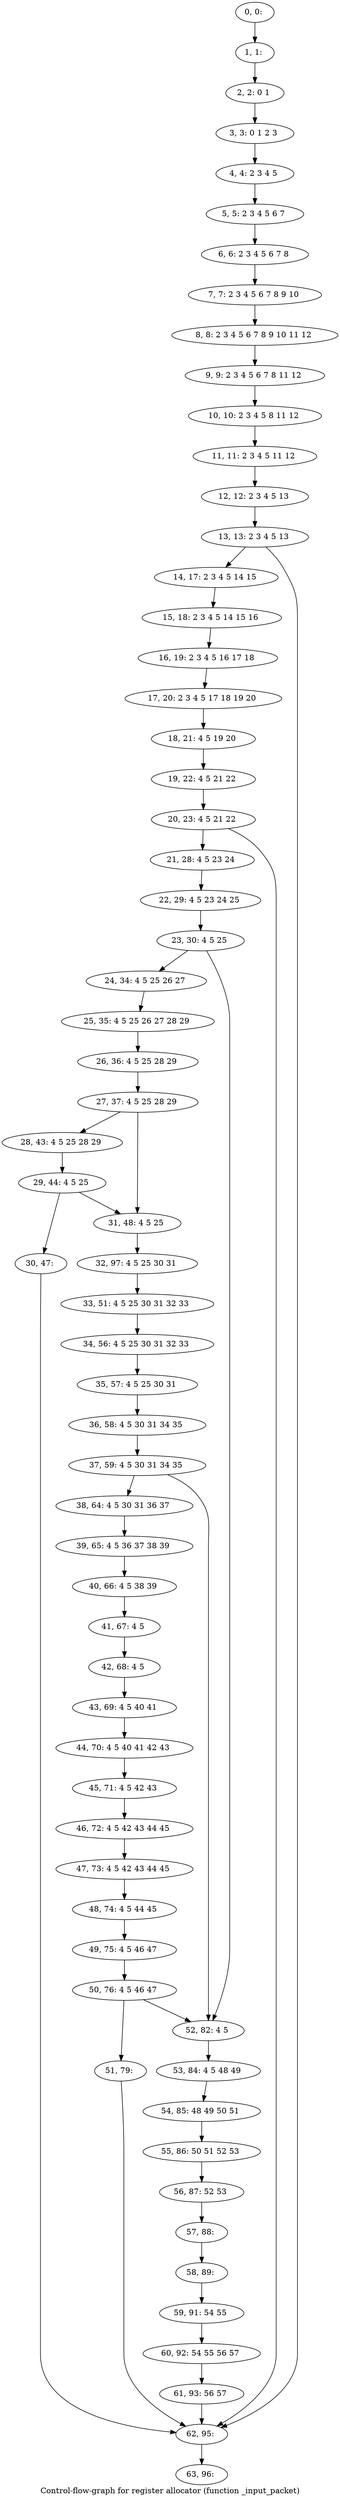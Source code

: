 digraph G {
graph [label="Control-flow-graph for register allocator (function _input_packet)"]
0[label="0, 0: "];
1[label="1, 1: "];
2[label="2, 2: 0 1 "];
3[label="3, 3: 0 1 2 3 "];
4[label="4, 4: 2 3 4 5 "];
5[label="5, 5: 2 3 4 5 6 7 "];
6[label="6, 6: 2 3 4 5 6 7 8 "];
7[label="7, 7: 2 3 4 5 6 7 8 9 10 "];
8[label="8, 8: 2 3 4 5 6 7 8 9 10 11 12 "];
9[label="9, 9: 2 3 4 5 6 7 8 11 12 "];
10[label="10, 10: 2 3 4 5 8 11 12 "];
11[label="11, 11: 2 3 4 5 11 12 "];
12[label="12, 12: 2 3 4 5 13 "];
13[label="13, 13: 2 3 4 5 13 "];
14[label="14, 17: 2 3 4 5 14 15 "];
15[label="15, 18: 2 3 4 5 14 15 16 "];
16[label="16, 19: 2 3 4 5 16 17 18 "];
17[label="17, 20: 2 3 4 5 17 18 19 20 "];
18[label="18, 21: 4 5 19 20 "];
19[label="19, 22: 4 5 21 22 "];
20[label="20, 23: 4 5 21 22 "];
21[label="21, 28: 4 5 23 24 "];
22[label="22, 29: 4 5 23 24 25 "];
23[label="23, 30: 4 5 25 "];
24[label="24, 34: 4 5 25 26 27 "];
25[label="25, 35: 4 5 25 26 27 28 29 "];
26[label="26, 36: 4 5 25 28 29 "];
27[label="27, 37: 4 5 25 28 29 "];
28[label="28, 43: 4 5 25 28 29 "];
29[label="29, 44: 4 5 25 "];
30[label="30, 47: "];
31[label="31, 48: 4 5 25 "];
32[label="32, 97: 4 5 25 30 31 "];
33[label="33, 51: 4 5 25 30 31 32 33 "];
34[label="34, 56: 4 5 25 30 31 32 33 "];
35[label="35, 57: 4 5 25 30 31 "];
36[label="36, 58: 4 5 30 31 34 35 "];
37[label="37, 59: 4 5 30 31 34 35 "];
38[label="38, 64: 4 5 30 31 36 37 "];
39[label="39, 65: 4 5 36 37 38 39 "];
40[label="40, 66: 4 5 38 39 "];
41[label="41, 67: 4 5 "];
42[label="42, 68: 4 5 "];
43[label="43, 69: 4 5 40 41 "];
44[label="44, 70: 4 5 40 41 42 43 "];
45[label="45, 71: 4 5 42 43 "];
46[label="46, 72: 4 5 42 43 44 45 "];
47[label="47, 73: 4 5 42 43 44 45 "];
48[label="48, 74: 4 5 44 45 "];
49[label="49, 75: 4 5 46 47 "];
50[label="50, 76: 4 5 46 47 "];
51[label="51, 79: "];
52[label="52, 82: 4 5 "];
53[label="53, 84: 4 5 48 49 "];
54[label="54, 85: 48 49 50 51 "];
55[label="55, 86: 50 51 52 53 "];
56[label="56, 87: 52 53 "];
57[label="57, 88: "];
58[label="58, 89: "];
59[label="59, 91: 54 55 "];
60[label="60, 92: 54 55 56 57 "];
61[label="61, 93: 56 57 "];
62[label="62, 95: "];
63[label="63, 96: "];
0->1 ;
1->2 ;
2->3 ;
3->4 ;
4->5 ;
5->6 ;
6->7 ;
7->8 ;
8->9 ;
9->10 ;
10->11 ;
11->12 ;
12->13 ;
13->14 ;
13->62 ;
14->15 ;
15->16 ;
16->17 ;
17->18 ;
18->19 ;
19->20 ;
20->21 ;
20->62 ;
21->22 ;
22->23 ;
23->24 ;
23->52 ;
24->25 ;
25->26 ;
26->27 ;
27->28 ;
27->31 ;
28->29 ;
29->30 ;
29->31 ;
30->62 ;
31->32 ;
32->33 ;
33->34 ;
34->35 ;
35->36 ;
36->37 ;
37->38 ;
37->52 ;
38->39 ;
39->40 ;
40->41 ;
41->42 ;
42->43 ;
43->44 ;
44->45 ;
45->46 ;
46->47 ;
47->48 ;
48->49 ;
49->50 ;
50->51 ;
50->52 ;
51->62 ;
52->53 ;
53->54 ;
54->55 ;
55->56 ;
56->57 ;
57->58 ;
58->59 ;
59->60 ;
60->61 ;
61->62 ;
62->63 ;
}
